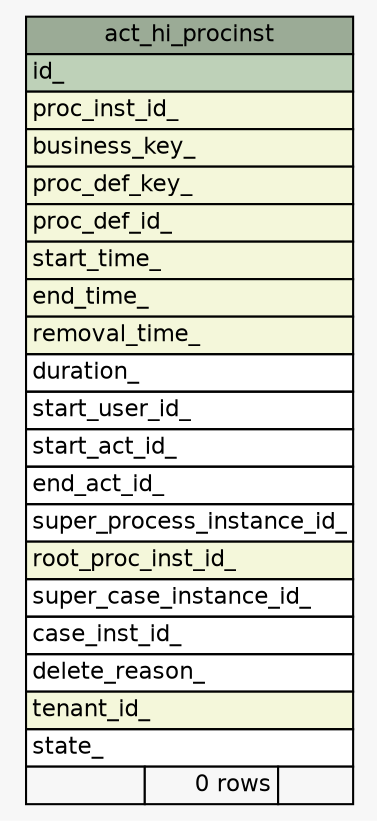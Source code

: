 // dot 2.43.0 on Linux 5.15.0-1038-azure
// SchemaSpy rev Unknown
digraph "act_hi_procinst" {
  graph [
    rankdir="RL"
    bgcolor="#f7f7f7"
    nodesep="0.18"
    ranksep="0.46"
    fontname="Helvetica"
    fontsize="11"
  ];
  node [
    fontname="Helvetica"
    fontsize="11"
    shape="plaintext"
  ];
  edge [
    arrowsize="0.8"
  ];
  "act_hi_procinst" [
    label=<
    <TABLE BORDER="0" CELLBORDER="1" CELLSPACING="0" BGCOLOR="#ffffff">
      <TR><TD COLSPAN="3" BGCOLOR="#9bab96" ALIGN="CENTER">act_hi_procinst</TD></TR>
      <TR><TD PORT="id_" COLSPAN="3" BGCOLOR="#bed1b8" ALIGN="LEFT">id_</TD></TR>
      <TR><TD PORT="proc_inst_id_" COLSPAN="3" BGCOLOR="#f4f7da" ALIGN="LEFT">proc_inst_id_</TD></TR>
      <TR><TD PORT="business_key_" COLSPAN="3" BGCOLOR="#f4f7da" ALIGN="LEFT">business_key_</TD></TR>
      <TR><TD PORT="proc_def_key_" COLSPAN="3" BGCOLOR="#f4f7da" ALIGN="LEFT">proc_def_key_</TD></TR>
      <TR><TD PORT="proc_def_id_" COLSPAN="3" BGCOLOR="#f4f7da" ALIGN="LEFT">proc_def_id_</TD></TR>
      <TR><TD PORT="start_time_" COLSPAN="3" BGCOLOR="#f4f7da" ALIGN="LEFT">start_time_</TD></TR>
      <TR><TD PORT="end_time_" COLSPAN="3" BGCOLOR="#f4f7da" ALIGN="LEFT">end_time_</TD></TR>
      <TR><TD PORT="removal_time_" COLSPAN="3" BGCOLOR="#f4f7da" ALIGN="LEFT">removal_time_</TD></TR>
      <TR><TD PORT="duration_" COLSPAN="3" ALIGN="LEFT">duration_</TD></TR>
      <TR><TD PORT="start_user_id_" COLSPAN="3" ALIGN="LEFT">start_user_id_</TD></TR>
      <TR><TD PORT="start_act_id_" COLSPAN="3" ALIGN="LEFT">start_act_id_</TD></TR>
      <TR><TD PORT="end_act_id_" COLSPAN="3" ALIGN="LEFT">end_act_id_</TD></TR>
      <TR><TD PORT="super_process_instance_id_" COLSPAN="3" ALIGN="LEFT">super_process_instance_id_</TD></TR>
      <TR><TD PORT="root_proc_inst_id_" COLSPAN="3" BGCOLOR="#f4f7da" ALIGN="LEFT">root_proc_inst_id_</TD></TR>
      <TR><TD PORT="super_case_instance_id_" COLSPAN="3" ALIGN="LEFT">super_case_instance_id_</TD></TR>
      <TR><TD PORT="case_inst_id_" COLSPAN="3" ALIGN="LEFT">case_inst_id_</TD></TR>
      <TR><TD PORT="delete_reason_" COLSPAN="3" ALIGN="LEFT">delete_reason_</TD></TR>
      <TR><TD PORT="tenant_id_" COLSPAN="3" BGCOLOR="#f4f7da" ALIGN="LEFT">tenant_id_</TD></TR>
      <TR><TD PORT="state_" COLSPAN="3" ALIGN="LEFT">state_</TD></TR>
      <TR><TD ALIGN="LEFT" BGCOLOR="#f7f7f7">  </TD><TD ALIGN="RIGHT" BGCOLOR="#f7f7f7">0 rows</TD><TD ALIGN="RIGHT" BGCOLOR="#f7f7f7">  </TD></TR>
    </TABLE>>
    URL="tables/act_hi_procinst.html"
    tooltip="act_hi_procinst"
  ];
}
